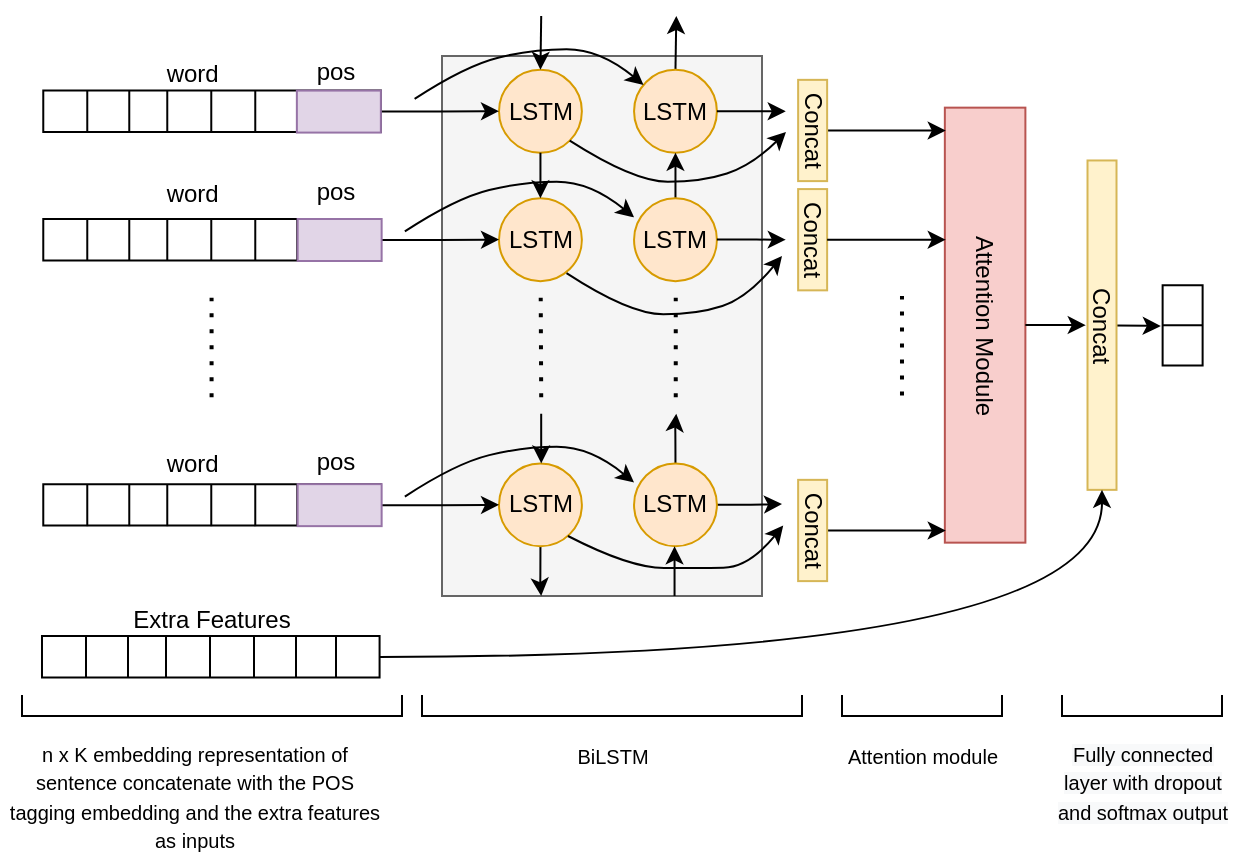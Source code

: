 <mxfile version="14.8.1"><diagram id="57csBrpQrl-eefvWlb6I" name="Page-1"><mxGraphModel dx="1188" dy="622" grid="1" gridSize="10" guides="1" tooltips="1" connect="1" arrows="1" fold="1" page="1" pageScale="1" pageWidth="827" pageHeight="1169" math="0" shadow="0"><root><mxCell id="0"/><mxCell id="1" parent="0"/><mxCell id="yoRCxUiOkCIyMOX8lXPx-239" value="" style="rounded=0;whiteSpace=wrap;html=1;fillColor=#f5f5f5;strokeColor=#666666;fontColor=#333333;" vertex="1" parent="1"><mxGeometry x="280" y="60" width="160" height="270" as="geometry"/></mxCell><mxCell id="yoRCxUiOkCIyMOX8lXPx-240" value="LSTM" style="ellipse;whiteSpace=wrap;html=1;aspect=fixed;fillColor=#ffe6cc;strokeColor=#d79b00;" vertex="1" parent="1"><mxGeometry x="308.505" y="66.929" width="41.429" height="41.429" as="geometry"/></mxCell><mxCell id="yoRCxUiOkCIyMOX8lXPx-241" value="word&amp;nbsp;" style="text;html=1;strokeColor=none;fillColor=none;align=center;verticalAlign=middle;whiteSpace=wrap;rounded=0;" vertex="1" parent="1"><mxGeometry x="121.88" y="60.72" width="70" height="16.57" as="geometry"/></mxCell><mxCell id="yoRCxUiOkCIyMOX8lXPx-242" value="" style="shape=table;startSize=0;container=1;collapsible=0;childLayout=tableLayout;" vertex="1" parent="1"><mxGeometry x="80.637" y="77.286" width="168.791" height="20.714" as="geometry"/></mxCell><mxCell id="yoRCxUiOkCIyMOX8lXPx-243" value="" style="shape=partialRectangle;collapsible=0;dropTarget=0;pointerEvents=0;fillColor=none;top=0;left=0;bottom=0;right=0;points=[[0,0.5],[1,0.5]];portConstraint=eastwest;" vertex="1" parent="yoRCxUiOkCIyMOX8lXPx-242"><mxGeometry width="168.791" height="21" as="geometry"/></mxCell><mxCell id="yoRCxUiOkCIyMOX8lXPx-244" value="" style="shape=partialRectangle;html=1;whiteSpace=wrap;connectable=0;overflow=hidden;fillColor=none;top=0;left=0;bottom=0;right=0;" vertex="1" parent="yoRCxUiOkCIyMOX8lXPx-243"><mxGeometry width="22" height="21" as="geometry"/></mxCell><mxCell id="yoRCxUiOkCIyMOX8lXPx-245" value="" style="shape=partialRectangle;html=1;whiteSpace=wrap;connectable=0;overflow=hidden;fillColor=none;top=0;left=0;bottom=0;right=0;" vertex="1" parent="yoRCxUiOkCIyMOX8lXPx-243"><mxGeometry x="22" width="21" height="21" as="geometry"/></mxCell><mxCell id="yoRCxUiOkCIyMOX8lXPx-246" value="" style="shape=partialRectangle;html=1;whiteSpace=wrap;connectable=0;overflow=hidden;fillColor=none;top=0;left=0;bottom=0;right=0;" vertex="1" parent="yoRCxUiOkCIyMOX8lXPx-243"><mxGeometry x="43" width="19" height="21" as="geometry"/></mxCell><mxCell id="yoRCxUiOkCIyMOX8lXPx-247" value="" style="shape=partialRectangle;html=1;whiteSpace=wrap;connectable=0;overflow=hidden;fillColor=none;top=0;left=0;bottom=0;right=0;" vertex="1" parent="yoRCxUiOkCIyMOX8lXPx-243"><mxGeometry x="62" width="22" height="21" as="geometry"/></mxCell><mxCell id="yoRCxUiOkCIyMOX8lXPx-248" value="" style="shape=partialRectangle;html=1;whiteSpace=wrap;connectable=0;overflow=hidden;fillColor=none;top=0;left=0;bottom=0;right=0;" vertex="1" parent="yoRCxUiOkCIyMOX8lXPx-243"><mxGeometry x="84" width="22" height="21" as="geometry"/></mxCell><mxCell id="yoRCxUiOkCIyMOX8lXPx-249" value="" style="shape=partialRectangle;html=1;whiteSpace=wrap;connectable=0;overflow=hidden;fillColor=none;top=0;left=0;bottom=0;right=0;" vertex="1" parent="yoRCxUiOkCIyMOX8lXPx-243"><mxGeometry x="106" width="21" height="21" as="geometry"/></mxCell><mxCell id="yoRCxUiOkCIyMOX8lXPx-250" value="" style="shape=partialRectangle;html=1;whiteSpace=wrap;connectable=0;overflow=hidden;fillColor=#e1d5e7;top=0;left=0;bottom=0;right=0;strokeWidth=4;perimeterSpacing=1;" vertex="1" parent="yoRCxUiOkCIyMOX8lXPx-243"><mxGeometry x="127" width="20" height="21" as="geometry"/></mxCell><mxCell id="yoRCxUiOkCIyMOX8lXPx-251" value="" style="shape=partialRectangle;html=1;whiteSpace=wrap;connectable=0;overflow=hidden;fillColor=#e1d5e7;top=0;left=0;bottom=0;right=0;strokeWidth=4;perimeterSpacing=1;" vertex="1" parent="yoRCxUiOkCIyMOX8lXPx-243"><mxGeometry x="147" width="22" height="21" as="geometry"/></mxCell><mxCell id="yoRCxUiOkCIyMOX8lXPx-252" style="edgeStyle=orthogonalEdgeStyle;rounded=0;orthogonalLoop=1;jettySize=auto;html=1;exitX=1;exitY=0.5;exitDx=0;exitDy=0;" edge="1" parent="1" source="yoRCxUiOkCIyMOX8lXPx-243" target="yoRCxUiOkCIyMOX8lXPx-240"><mxGeometry relative="1" as="geometry"/></mxCell><mxCell id="yoRCxUiOkCIyMOX8lXPx-253" value="LSTM" style="ellipse;whiteSpace=wrap;html=1;aspect=fixed;fillColor=#ffe6cc;strokeColor=#d79b00;" vertex="1" parent="1"><mxGeometry x="308.505" y="131.143" width="41.429" height="41.429" as="geometry"/></mxCell><mxCell id="yoRCxUiOkCIyMOX8lXPx-254" style="edgeStyle=orthogonalEdgeStyle;rounded=0;orthogonalLoop=1;jettySize=auto;html=1;exitX=0.5;exitY=1;exitDx=0;exitDy=0;entryX=0.5;entryY=0;entryDx=0;entryDy=0;" edge="1" parent="1" source="yoRCxUiOkCIyMOX8lXPx-240" target="yoRCxUiOkCIyMOX8lXPx-253"><mxGeometry relative="1" as="geometry"/></mxCell><mxCell id="yoRCxUiOkCIyMOX8lXPx-255" value="" style="shape=table;startSize=0;container=1;collapsible=0;childLayout=tableLayout;" vertex="1" parent="1"><mxGeometry x="80.637" y="141.5" width="168.791" height="20.714" as="geometry"/></mxCell><mxCell id="yoRCxUiOkCIyMOX8lXPx-256" value="" style="shape=partialRectangle;collapsible=0;dropTarget=0;pointerEvents=0;fillColor=none;top=0;left=0;bottom=0;right=0;points=[[0,0.5],[1,0.5]];portConstraint=eastwest;" vertex="1" parent="yoRCxUiOkCIyMOX8lXPx-255"><mxGeometry width="168.791" height="21" as="geometry"/></mxCell><mxCell id="yoRCxUiOkCIyMOX8lXPx-257" value="" style="shape=partialRectangle;html=1;whiteSpace=wrap;connectable=0;overflow=hidden;fillColor=none;top=0;left=0;bottom=0;right=0;" vertex="1" parent="yoRCxUiOkCIyMOX8lXPx-256"><mxGeometry width="22" height="21" as="geometry"/></mxCell><mxCell id="yoRCxUiOkCIyMOX8lXPx-258" value="" style="shape=partialRectangle;html=1;whiteSpace=wrap;connectable=0;overflow=hidden;fillColor=none;top=0;left=0;bottom=0;right=0;" vertex="1" parent="yoRCxUiOkCIyMOX8lXPx-256"><mxGeometry x="22" width="21" height="21" as="geometry"/></mxCell><mxCell id="yoRCxUiOkCIyMOX8lXPx-259" value="" style="shape=partialRectangle;html=1;whiteSpace=wrap;connectable=0;overflow=hidden;fillColor=none;top=0;left=0;bottom=0;right=0;" vertex="1" parent="yoRCxUiOkCIyMOX8lXPx-256"><mxGeometry x="43" width="19" height="21" as="geometry"/></mxCell><mxCell id="yoRCxUiOkCIyMOX8lXPx-260" value="" style="shape=partialRectangle;html=1;whiteSpace=wrap;connectable=0;overflow=hidden;fillColor=none;top=0;left=0;bottom=0;right=0;" vertex="1" parent="yoRCxUiOkCIyMOX8lXPx-256"><mxGeometry x="62" width="22" height="21" as="geometry"/></mxCell><mxCell id="yoRCxUiOkCIyMOX8lXPx-261" value="" style="shape=partialRectangle;html=1;whiteSpace=wrap;connectable=0;overflow=hidden;fillColor=none;top=0;left=0;bottom=0;right=0;" vertex="1" parent="yoRCxUiOkCIyMOX8lXPx-256"><mxGeometry x="84" width="22" height="21" as="geometry"/></mxCell><mxCell id="yoRCxUiOkCIyMOX8lXPx-262" value="" style="shape=partialRectangle;html=1;whiteSpace=wrap;connectable=0;overflow=hidden;fillColor=none;top=0;left=0;bottom=0;right=0;" vertex="1" parent="yoRCxUiOkCIyMOX8lXPx-256"><mxGeometry x="106" width="21" height="21" as="geometry"/></mxCell><mxCell id="yoRCxUiOkCIyMOX8lXPx-263" value="" style="shape=partialRectangle;html=1;whiteSpace=wrap;connectable=0;overflow=hidden;fillColor=#e1d5e7;top=0;left=0;bottom=0;right=0;strokeWidth=4;perimeterSpacing=1;" vertex="1" parent="yoRCxUiOkCIyMOX8lXPx-256"><mxGeometry x="127" width="20" height="21" as="geometry"/></mxCell><mxCell id="yoRCxUiOkCIyMOX8lXPx-264" value="" style="shape=partialRectangle;html=1;whiteSpace=wrap;connectable=0;overflow=hidden;fillColor=#e1d5e7;top=0;left=0;bottom=0;right=0;strokeWidth=4;perimeterSpacing=1;" vertex="1" parent="yoRCxUiOkCIyMOX8lXPx-256"><mxGeometry x="147" width="22" height="21" as="geometry"/></mxCell><mxCell id="yoRCxUiOkCIyMOX8lXPx-265" style="edgeStyle=orthogonalEdgeStyle;rounded=0;orthogonalLoop=1;jettySize=auto;html=1;exitX=1;exitY=0.5;exitDx=0;exitDy=0;" edge="1" parent="1" source="yoRCxUiOkCIyMOX8lXPx-256" target="yoRCxUiOkCIyMOX8lXPx-253"><mxGeometry relative="1" as="geometry"/></mxCell><mxCell id="yoRCxUiOkCIyMOX8lXPx-266" style="edgeStyle=orthogonalEdgeStyle;curved=1;orthogonalLoop=1;jettySize=auto;html=1;exitX=0.5;exitY=0;exitDx=0;exitDy=0;" edge="1" parent="1" source="yoRCxUiOkCIyMOX8lXPx-267"><mxGeometry relative="1" as="geometry"><mxPoint x="397.15" y="40" as="targetPoint"/></mxGeometry></mxCell><mxCell id="yoRCxUiOkCIyMOX8lXPx-267" value="LSTM" style="ellipse;whiteSpace=wrap;html=1;aspect=fixed;fillColor=#ffe6cc;strokeColor=#d79b00;" vertex="1" parent="1"><mxGeometry x="376.022" y="66.929" width="41.429" height="41.429" as="geometry"/></mxCell><mxCell id="yoRCxUiOkCIyMOX8lXPx-268" style="edgeStyle=orthogonalEdgeStyle;curved=1;orthogonalLoop=1;jettySize=auto;html=1;exitX=0.5;exitY=0;exitDx=0;exitDy=0;entryX=0.5;entryY=1;entryDx=0;entryDy=0;" edge="1" parent="1" source="yoRCxUiOkCIyMOX8lXPx-269" target="yoRCxUiOkCIyMOX8lXPx-267"><mxGeometry relative="1" as="geometry"/></mxCell><mxCell id="yoRCxUiOkCIyMOX8lXPx-269" value="LSTM" style="ellipse;whiteSpace=wrap;html=1;aspect=fixed;fillColor=#ffe6cc;strokeColor=#d79b00;" vertex="1" parent="1"><mxGeometry x="376.022" y="131.143" width="41.429" height="41.429" as="geometry"/></mxCell><mxCell id="yoRCxUiOkCIyMOX8lXPx-270" value="" style="endArrow=classic;html=1;curved=1;" edge="1" parent="1" target="yoRCxUiOkCIyMOX8lXPx-267"><mxGeometry width="50" height="50" relative="1" as="geometry"><mxPoint x="266.308" y="81.429" as="sourcePoint"/><mxPoint x="270.066" as="targetPoint"/><Array as="points"><mxPoint x="291.626" y="64.857"/><mxPoint x="325.385" y="56.571"/><mxPoint x="359.143" y="56.571"/></Array></mxGeometry></mxCell><mxCell id="yoRCxUiOkCIyMOX8lXPx-271" value="" style="endArrow=classic;html=1;exitX=1;exitY=1;exitDx=0;exitDy=0;curved=1;" edge="1" parent="1" source="yoRCxUiOkCIyMOX8lXPx-240"><mxGeometry width="50" height="50" relative="1" as="geometry"><mxPoint x="464.176" y="132.571" as="sourcePoint"/><mxPoint x="451.978" y="98" as="targetPoint"/><Array as="points"><mxPoint x="376.022" y="122.857"/><mxPoint x="409.78" y="122.857"/><mxPoint x="435.099" y="114.571"/></Array></mxGeometry></mxCell><mxCell id="yoRCxUiOkCIyMOX8lXPx-272" value="" style="endArrow=classic;html=1;entryX=0.5;entryY=0;entryDx=0;entryDy=0;" edge="1" parent="1" target="yoRCxUiOkCIyMOX8lXPx-240"><mxGeometry width="50" height="50" relative="1" as="geometry"><mxPoint x="329.604" y="40" as="sourcePoint"/><mxPoint x="506.374" y="91.143" as="targetPoint"/></mxGeometry></mxCell><mxCell id="yoRCxUiOkCIyMOX8lXPx-273" value="" style="endArrow=none;dashed=1;html=1;dashPattern=1 3;strokeWidth=2;" edge="1" parent="1"><mxGeometry width="50" height="50" relative="1" as="geometry"><mxPoint x="164.788" y="230.571" as="sourcePoint"/><mxPoint x="164.788" y="180.857" as="targetPoint"/></mxGeometry></mxCell><mxCell id="yoRCxUiOkCIyMOX8lXPx-274" value="" style="endArrow=none;dashed=1;html=1;dashPattern=1 3;strokeWidth=2;" edge="1" parent="1"><mxGeometry width="50" height="50" relative="1" as="geometry"><mxPoint x="329.604" y="230.571" as="sourcePoint"/><mxPoint x="329.36" y="180.857" as="targetPoint"/></mxGeometry></mxCell><mxCell id="yoRCxUiOkCIyMOX8lXPx-275" value="" style="endArrow=none;dashed=1;html=1;dashPattern=1 3;strokeWidth=2;" edge="1" parent="1"><mxGeometry width="50" height="50" relative="1" as="geometry"><mxPoint x="396.876" y="230.571" as="sourcePoint"/><mxPoint x="396.876" y="180.857" as="targetPoint"/></mxGeometry></mxCell><mxCell id="yoRCxUiOkCIyMOX8lXPx-276" value="" style="endArrow=classic;html=1;exitX=1;exitY=1;exitDx=0;exitDy=0;curved=1;" edge="1" parent="1"><mxGeometry width="50" height="50" relative="1" as="geometry"><mxPoint x="342.262" y="168.576" as="sourcePoint"/><mxPoint x="450" y="160" as="targetPoint"/><Array as="points"><mxPoint x="373.76" y="189.143"/><mxPoint x="407.518" y="189.143"/><mxPoint x="432.837" y="180.857"/></Array></mxGeometry></mxCell><mxCell id="yoRCxUiOkCIyMOX8lXPx-277" value="" style="endArrow=classic;html=1;curved=1;" edge="1" parent="1"><mxGeometry width="50" height="50" relative="1" as="geometry"><mxPoint x="261.421" y="147.714" as="sourcePoint"/><mxPoint x="376.026" y="140.668" as="targetPoint"/><Array as="points"><mxPoint x="286.74" y="131.143"/><mxPoint x="320.498" y="122.857"/><mxPoint x="354.256" y="122.857"/></Array></mxGeometry></mxCell><mxCell id="yoRCxUiOkCIyMOX8lXPx-278" style="edgeStyle=orthogonalEdgeStyle;curved=1;orthogonalLoop=1;jettySize=auto;html=1;" edge="1" parent="1" source="yoRCxUiOkCIyMOX8lXPx-279"><mxGeometry relative="1" as="geometry"><mxPoint x="329.604" y="330.0" as="targetPoint"/></mxGeometry></mxCell><mxCell id="yoRCxUiOkCIyMOX8lXPx-279" value="LSTM" style="ellipse;whiteSpace=wrap;html=1;aspect=fixed;fillColor=#ffe6cc;strokeColor=#d79b00;" vertex="1" parent="1"><mxGeometry x="308.505" y="263.714" width="41.429" height="41.429" as="geometry"/></mxCell><mxCell id="yoRCxUiOkCIyMOX8lXPx-280" value="" style="shape=table;startSize=0;container=1;collapsible=0;childLayout=tableLayout;" vertex="1" parent="1"><mxGeometry x="80.637" y="274.071" width="168.791" height="20.714" as="geometry"/></mxCell><mxCell id="yoRCxUiOkCIyMOX8lXPx-281" value="" style="shape=partialRectangle;collapsible=0;dropTarget=0;pointerEvents=0;fillColor=none;top=0;left=0;bottom=0;right=0;points=[[0,0.5],[1,0.5]];portConstraint=eastwest;" vertex="1" parent="yoRCxUiOkCIyMOX8lXPx-280"><mxGeometry width="168.791" height="21" as="geometry"/></mxCell><mxCell id="yoRCxUiOkCIyMOX8lXPx-282" value="" style="shape=partialRectangle;html=1;whiteSpace=wrap;connectable=0;overflow=hidden;fillColor=none;top=0;left=0;bottom=0;right=0;" vertex="1" parent="yoRCxUiOkCIyMOX8lXPx-281"><mxGeometry width="22" height="21" as="geometry"/></mxCell><mxCell id="yoRCxUiOkCIyMOX8lXPx-283" value="" style="shape=partialRectangle;html=1;whiteSpace=wrap;connectable=0;overflow=hidden;fillColor=none;top=0;left=0;bottom=0;right=0;" vertex="1" parent="yoRCxUiOkCIyMOX8lXPx-281"><mxGeometry x="22" width="21" height="21" as="geometry"/></mxCell><mxCell id="yoRCxUiOkCIyMOX8lXPx-284" value="" style="shape=partialRectangle;html=1;whiteSpace=wrap;connectable=0;overflow=hidden;fillColor=none;top=0;left=0;bottom=0;right=0;" vertex="1" parent="yoRCxUiOkCIyMOX8lXPx-281"><mxGeometry x="43" width="19" height="21" as="geometry"/></mxCell><mxCell id="yoRCxUiOkCIyMOX8lXPx-285" value="" style="shape=partialRectangle;html=1;whiteSpace=wrap;connectable=0;overflow=hidden;fillColor=none;top=0;left=0;bottom=0;right=0;" vertex="1" parent="yoRCxUiOkCIyMOX8lXPx-281"><mxGeometry x="62" width="22" height="21" as="geometry"/></mxCell><mxCell id="yoRCxUiOkCIyMOX8lXPx-286" value="" style="shape=partialRectangle;html=1;whiteSpace=wrap;connectable=0;overflow=hidden;fillColor=none;top=0;left=0;bottom=0;right=0;" vertex="1" parent="yoRCxUiOkCIyMOX8lXPx-281"><mxGeometry x="84" width="22" height="21" as="geometry"/></mxCell><mxCell id="yoRCxUiOkCIyMOX8lXPx-287" value="" style="shape=partialRectangle;html=1;whiteSpace=wrap;connectable=0;overflow=hidden;fillColor=none;top=0;left=0;bottom=0;right=0;" vertex="1" parent="yoRCxUiOkCIyMOX8lXPx-281"><mxGeometry x="106" width="21" height="21" as="geometry"/></mxCell><mxCell id="yoRCxUiOkCIyMOX8lXPx-288" value="" style="shape=partialRectangle;html=1;whiteSpace=wrap;connectable=0;overflow=hidden;fillColor=#e1d5e7;top=0;left=0;bottom=0;right=0;strokeWidth=4;perimeterSpacing=1;" vertex="1" parent="yoRCxUiOkCIyMOX8lXPx-281"><mxGeometry x="127" width="20" height="21" as="geometry"/></mxCell><mxCell id="yoRCxUiOkCIyMOX8lXPx-289" value="" style="shape=partialRectangle;html=1;whiteSpace=wrap;connectable=0;overflow=hidden;fillColor=#e1d5e7;top=0;left=0;bottom=0;right=0;strokeWidth=4;perimeterSpacing=1;" vertex="1" parent="yoRCxUiOkCIyMOX8lXPx-281"><mxGeometry x="147" width="22" height="21" as="geometry"/></mxCell><mxCell id="yoRCxUiOkCIyMOX8lXPx-290" style="edgeStyle=orthogonalEdgeStyle;rounded=0;orthogonalLoop=1;jettySize=auto;html=1;exitX=1;exitY=0.5;exitDx=0;exitDy=0;" edge="1" parent="1" source="yoRCxUiOkCIyMOX8lXPx-281" target="yoRCxUiOkCIyMOX8lXPx-279"><mxGeometry relative="1" as="geometry"/></mxCell><mxCell id="yoRCxUiOkCIyMOX8lXPx-291" style="edgeStyle=orthogonalEdgeStyle;curved=1;orthogonalLoop=1;jettySize=auto;html=1;" edge="1" parent="1" source="yoRCxUiOkCIyMOX8lXPx-293"><mxGeometry relative="1" as="geometry"><mxPoint x="450" y="284.0" as="targetPoint"/></mxGeometry></mxCell><mxCell id="yoRCxUiOkCIyMOX8lXPx-292" style="edgeStyle=orthogonalEdgeStyle;curved=1;orthogonalLoop=1;jettySize=auto;html=1;" edge="1" parent="1" source="yoRCxUiOkCIyMOX8lXPx-293"><mxGeometry relative="1" as="geometry"><mxPoint x="397.121" y="238.857" as="targetPoint"/></mxGeometry></mxCell><mxCell id="yoRCxUiOkCIyMOX8lXPx-293" value="LSTM" style="ellipse;whiteSpace=wrap;html=1;aspect=fixed;fillColor=#ffe6cc;strokeColor=#d79b00;" vertex="1" parent="1"><mxGeometry x="376.022" y="263.714" width="41.429" height="41.429" as="geometry"/></mxCell><mxCell id="yoRCxUiOkCIyMOX8lXPx-294" value="" style="endArrow=classic;html=1;curved=1;" edge="1" parent="1"><mxGeometry width="50" height="50" relative="1" as="geometry"><mxPoint x="261.421" y="280.286" as="sourcePoint"/><mxPoint x="376.026" y="273.239" as="targetPoint"/><Array as="points"><mxPoint x="286.74" y="263.714"/><mxPoint x="320.498" y="255.429"/><mxPoint x="354.256" y="255.429"/></Array></mxGeometry></mxCell><mxCell id="yoRCxUiOkCIyMOX8lXPx-295" value="" style="endArrow=classic;html=1;" edge="1" parent="1"><mxGeometry width="50" height="50" relative="1" as="geometry"><mxPoint x="396.277" y="330.0" as="sourcePoint"/><mxPoint x="396.277" y="305.143" as="targetPoint"/></mxGeometry></mxCell><mxCell id="yoRCxUiOkCIyMOX8lXPx-296" style="edgeStyle=orthogonalEdgeStyle;rounded=0;orthogonalLoop=1;jettySize=auto;html=1;entryX=0.5;entryY=0;entryDx=0;entryDy=0;" edge="1" parent="1"><mxGeometry relative="1" as="geometry"><mxPoint x="329.604" y="238.857" as="sourcePoint"/><mxPoint x="329.537" y="263.714" as="targetPoint"/><Array as="points"><mxPoint x="329.621" y="263.714"/><mxPoint x="329.621" y="263.714"/></Array></mxGeometry></mxCell><mxCell id="yoRCxUiOkCIyMOX8lXPx-297" value="Concat" style="rounded=0;whiteSpace=wrap;html=1;rotation=90;verticalAlign=middle;fillColor=#fff2cc;strokeColor=#d6b656;" vertex="1" parent="1"><mxGeometry x="440" y="144.61" width="50.63" height="14.5" as="geometry"/></mxCell><mxCell id="yoRCxUiOkCIyMOX8lXPx-298" value="" style="endArrow=classic;html=1;exitX=0.832;exitY=0.876;exitDx=0;exitDy=0;curved=1;exitPerimeter=0;" edge="1" parent="1" source="yoRCxUiOkCIyMOX8lXPx-279"><mxGeometry width="50" height="50" relative="1" as="geometry"><mxPoint x="312.872" y="263.366" as="sourcePoint"/><mxPoint x="450.61" y="294.79" as="targetPoint"/><Array as="points"><mxPoint x="374" y="316"/><mxPoint x="408" y="316"/><mxPoint x="433.447" y="315.647"/></Array></mxGeometry></mxCell><mxCell id="yoRCxUiOkCIyMOX8lXPx-299" value="" style="endArrow=none;dashed=1;html=1;dashPattern=1 3;strokeWidth=2;" edge="1" parent="1"><mxGeometry width="50" height="50" relative="1" as="geometry"><mxPoint x="509.996" y="229.711" as="sourcePoint"/><mxPoint x="509.996" y="179.997" as="targetPoint"/></mxGeometry></mxCell><mxCell id="yoRCxUiOkCIyMOX8lXPx-300" style="edgeStyle=none;curved=1;orthogonalLoop=1;jettySize=auto;html=1;entryX=-0.046;entryY=0.018;entryDx=0;entryDy=0;entryPerimeter=0;" edge="1" parent="1" source="yoRCxUiOkCIyMOX8lXPx-301" target="yoRCxUiOkCIyMOX8lXPx-324"><mxGeometry relative="1" as="geometry"/></mxCell><mxCell id="yoRCxUiOkCIyMOX8lXPx-301" value="Concat" style="rounded=0;whiteSpace=wrap;html=1;rotation=90;verticalAlign=middle;fillColor=#fff2cc;strokeColor=#d6b656;" vertex="1" parent="1"><mxGeometry x="527.66" y="187.33" width="164.69" height="14.5" as="geometry"/></mxCell><mxCell id="yoRCxUiOkCIyMOX8lXPx-302" value="" style="shape=table;startSize=0;container=1;collapsible=0;childLayout=tableLayout;" vertex="1" parent="1"><mxGeometry x="79.997" y="350.001" width="168.791" height="20.714" as="geometry"/></mxCell><mxCell id="yoRCxUiOkCIyMOX8lXPx-303" value="" style="shape=partialRectangle;collapsible=0;dropTarget=0;pointerEvents=0;fillColor=none;top=0;left=0;bottom=0;right=0;points=[[0,0.5],[1,0.5]];portConstraint=eastwest;" vertex="1" parent="yoRCxUiOkCIyMOX8lXPx-302"><mxGeometry width="168.791" height="21" as="geometry"/></mxCell><mxCell id="yoRCxUiOkCIyMOX8lXPx-304" value="" style="shape=partialRectangle;html=1;whiteSpace=wrap;connectable=0;overflow=hidden;fillColor=none;top=0;left=0;bottom=0;right=0;" vertex="1" parent="yoRCxUiOkCIyMOX8lXPx-303"><mxGeometry width="22" height="21" as="geometry"/></mxCell><mxCell id="yoRCxUiOkCIyMOX8lXPx-305" value="" style="shape=partialRectangle;html=1;whiteSpace=wrap;connectable=0;overflow=hidden;fillColor=none;top=0;left=0;bottom=0;right=0;" vertex="1" parent="yoRCxUiOkCIyMOX8lXPx-303"><mxGeometry x="22" width="21" height="21" as="geometry"/></mxCell><mxCell id="yoRCxUiOkCIyMOX8lXPx-306" value="" style="shape=partialRectangle;html=1;whiteSpace=wrap;connectable=0;overflow=hidden;fillColor=none;top=0;left=0;bottom=0;right=0;" vertex="1" parent="yoRCxUiOkCIyMOX8lXPx-303"><mxGeometry x="43" width="19" height="21" as="geometry"/></mxCell><mxCell id="yoRCxUiOkCIyMOX8lXPx-307" value="" style="shape=partialRectangle;html=1;whiteSpace=wrap;connectable=0;overflow=hidden;fillColor=none;top=0;left=0;bottom=0;right=0;" vertex="1" parent="yoRCxUiOkCIyMOX8lXPx-303"><mxGeometry x="62" width="22" height="21" as="geometry"/></mxCell><mxCell id="yoRCxUiOkCIyMOX8lXPx-308" value="" style="shape=partialRectangle;html=1;whiteSpace=wrap;connectable=0;overflow=hidden;fillColor=none;top=0;left=0;bottom=0;right=0;" vertex="1" parent="yoRCxUiOkCIyMOX8lXPx-303"><mxGeometry x="84" width="22" height="21" as="geometry"/></mxCell><mxCell id="yoRCxUiOkCIyMOX8lXPx-309" value="" style="shape=partialRectangle;html=1;whiteSpace=wrap;connectable=0;overflow=hidden;fillColor=none;top=0;left=0;bottom=0;right=0;" vertex="1" parent="yoRCxUiOkCIyMOX8lXPx-303"><mxGeometry x="106" width="21" height="21" as="geometry"/></mxCell><mxCell id="yoRCxUiOkCIyMOX8lXPx-310" value="" style="shape=partialRectangle;html=1;whiteSpace=wrap;connectable=0;overflow=hidden;top=0;left=0;bottom=0;right=0;strokeColor=#9673a6;fillColor=none;" vertex="1" parent="yoRCxUiOkCIyMOX8lXPx-303"><mxGeometry x="127" width="20" height="21" as="geometry"/></mxCell><mxCell id="yoRCxUiOkCIyMOX8lXPx-311" value="" style="shape=partialRectangle;html=1;whiteSpace=wrap;connectable=0;overflow=hidden;top=0;left=0;bottom=0;right=0;strokeColor=#9673a6;fillColor=none;" vertex="1" parent="yoRCxUiOkCIyMOX8lXPx-303"><mxGeometry x="147" width="22" height="21" as="geometry"/></mxCell><mxCell id="yoRCxUiOkCIyMOX8lXPx-312" value="Extra Features&lt;br&gt;" style="text;html=1;strokeColor=none;fillColor=none;align=center;verticalAlign=middle;whiteSpace=wrap;rounded=0;" vertex="1" parent="1"><mxGeometry x="115.03" y="333.43" width="100" height="16.57" as="geometry"/></mxCell><mxCell id="yoRCxUiOkCIyMOX8lXPx-313" value="" style="shape=partialRectangle;whiteSpace=wrap;html=1;bottom=1;right=1;left=1;top=0;fillColor=none;routingCenterX=-0.5;strokeWidth=1;verticalAlign=bottom;" vertex="1" parent="1"><mxGeometry x="70" y="380" width="190" height="10" as="geometry"/></mxCell><mxCell id="yoRCxUiOkCIyMOX8lXPx-314" value="" style="shape=partialRectangle;whiteSpace=wrap;html=1;bottom=1;right=1;left=1;top=0;fillColor=none;routingCenterX=-0.5;strokeWidth=1;verticalAlign=bottom;" vertex="1" parent="1"><mxGeometry x="270" y="380" width="190" height="10" as="geometry"/></mxCell><mxCell id="yoRCxUiOkCIyMOX8lXPx-315" value="&lt;font size=&quot;1&quot;&gt;BiLSTM&lt;br&gt;&lt;/font&gt;" style="text;html=1;strokeColor=none;fillColor=none;align=center;verticalAlign=middle;whiteSpace=wrap;rounded=0;" vertex="1" parent="1"><mxGeometry x="267.5" y="400" width="195" height="20" as="geometry"/></mxCell><mxCell id="yoRCxUiOkCIyMOX8lXPx-316" value="&lt;font size=&quot;1&quot;&gt;Attention module&lt;br&gt;&lt;/font&gt;" style="text;html=1;strokeColor=none;fillColor=none;align=center;verticalAlign=middle;whiteSpace=wrap;rounded=0;" vertex="1" parent="1"><mxGeometry x="422.5" y="400" width="195" height="20" as="geometry"/></mxCell><mxCell id="yoRCxUiOkCIyMOX8lXPx-317" value="" style="shape=partialRectangle;whiteSpace=wrap;html=1;bottom=1;right=1;left=1;top=0;fillColor=none;routingCenterX=-0.5;strokeWidth=1;verticalAlign=bottom;" vertex="1" parent="1"><mxGeometry x="480" y="380" width="80" height="10" as="geometry"/></mxCell><mxCell id="yoRCxUiOkCIyMOX8lXPx-318" value="&lt;span style=&quot;color: rgb(0 , 0 , 0) ; font-family: &amp;#34;helvetica&amp;#34; ; font-size: 10px ; font-style: normal ; font-weight: normal ; letter-spacing: normal ; text-indent: 0px ; text-transform: none ; word-spacing: 0px ; background-color: rgb(248 , 249 , 250) ; text-decoration: none ; display: inline ; float: none&quot;&gt;Fully connected layer with dropout and softmax output&lt;/span&gt;" style="text;whiteSpace=wrap;html=1;align=center;" vertex="1" parent="1"><mxGeometry x="583.75" y="395" width="92.5" height="30" as="geometry"/></mxCell><mxCell id="yoRCxUiOkCIyMOX8lXPx-319" value="" style="shape=partialRectangle;whiteSpace=wrap;html=1;bottom=1;right=1;left=1;top=0;fillColor=none;routingCenterX=-0.5;strokeWidth=1;verticalAlign=bottom;" vertex="1" parent="1"><mxGeometry x="590" y="380" width="80" height="10" as="geometry"/></mxCell><mxCell id="yoRCxUiOkCIyMOX8lXPx-320" style="edgeStyle=orthogonalEdgeStyle;curved=1;orthogonalLoop=1;jettySize=auto;html=1;exitX=1;exitY=0.5;exitDx=0;exitDy=0;entryX=1;entryY=0.5;entryDx=0;entryDy=0;" edge="1" parent="1" source="yoRCxUiOkCIyMOX8lXPx-303" target="yoRCxUiOkCIyMOX8lXPx-301"><mxGeometry relative="1" as="geometry"/></mxCell><mxCell id="yoRCxUiOkCIyMOX8lXPx-321" value="" style="shape=table;startSize=0;container=1;collapsible=0;childLayout=tableLayout;" vertex="1" parent="1"><mxGeometry x="640.31" y="174.67" width="20" height="40.04" as="geometry"/></mxCell><mxCell id="yoRCxUiOkCIyMOX8lXPx-322" value="" style="shape=partialRectangle;collapsible=0;dropTarget=0;pointerEvents=0;fillColor=none;top=0;left=0;bottom=0;right=0;points=[[0,0.5],[1,0.5]];portConstraint=eastwest;" vertex="1" parent="yoRCxUiOkCIyMOX8lXPx-321"><mxGeometry width="20" height="20" as="geometry"/></mxCell><mxCell id="yoRCxUiOkCIyMOX8lXPx-323" value="" style="shape=partialRectangle;html=1;whiteSpace=wrap;connectable=0;overflow=hidden;fillColor=none;top=0;left=0;bottom=0;right=0;" vertex="1" parent="yoRCxUiOkCIyMOX8lXPx-322"><mxGeometry width="20" height="20" as="geometry"/></mxCell><mxCell id="yoRCxUiOkCIyMOX8lXPx-324" value="" style="shape=partialRectangle;collapsible=0;dropTarget=0;pointerEvents=0;fillColor=none;top=0;left=0;bottom=0;right=0;points=[[0,0.5],[1,0.5]];portConstraint=eastwest;" vertex="1" parent="yoRCxUiOkCIyMOX8lXPx-321"><mxGeometry y="20" width="20" height="20" as="geometry"/></mxCell><mxCell id="yoRCxUiOkCIyMOX8lXPx-325" value="" style="shape=partialRectangle;html=1;whiteSpace=wrap;connectable=0;overflow=hidden;fillColor=none;top=0;left=0;bottom=0;right=0;" vertex="1" parent="yoRCxUiOkCIyMOX8lXPx-324"><mxGeometry width="20" height="20" as="geometry"/></mxCell><mxCell id="yoRCxUiOkCIyMOX8lXPx-326" value="word&amp;nbsp;" style="text;html=1;strokeColor=none;fillColor=none;align=center;verticalAlign=middle;whiteSpace=wrap;rounded=0;" vertex="1" parent="1"><mxGeometry x="121.88" y="255.27" width="70" height="16.57" as="geometry"/></mxCell><mxCell id="yoRCxUiOkCIyMOX8lXPx-327" value="pos&amp;nbsp;" style="text;html=1;strokeColor=none;fillColor=none;align=right;verticalAlign=middle;whiteSpace=wrap;rounded=0;" vertex="1" parent="1"><mxGeometry x="211.88" y="254.55" width="30" height="16.57" as="geometry"/></mxCell><mxCell id="yoRCxUiOkCIyMOX8lXPx-328" value="Attention Module" style="rounded=0;whiteSpace=wrap;html=1;strokeColor=#b85450;strokeWidth=1;align=center;rotation=90;fillColor=#f8cecc;verticalAlign=middle;" vertex="1" parent="1"><mxGeometry x="442.81" y="174.44" width="217.5" height="40.27" as="geometry"/></mxCell><mxCell id="yoRCxUiOkCIyMOX8lXPx-329" value="" style="rounded=0;whiteSpace=wrap;html=1;strokeColor=#9673a6;strokeWidth=1;align=center;verticalAlign=middle;fillColor=#e1d5e7;" vertex="1" parent="1"><mxGeometry x="207.82" y="274.07" width="42" height="21" as="geometry"/></mxCell><mxCell id="yoRCxUiOkCIyMOX8lXPx-330" value="" style="rounded=0;whiteSpace=wrap;html=1;strokeColor=#9673a6;strokeWidth=1;align=center;verticalAlign=middle;fillColor=#e1d5e7;" vertex="1" parent="1"><mxGeometry x="207.82" y="141.5" width="42" height="21" as="geometry"/></mxCell><mxCell id="yoRCxUiOkCIyMOX8lXPx-331" value="" style="rounded=0;whiteSpace=wrap;html=1;strokeColor=#9673a6;strokeWidth=1;align=center;verticalAlign=middle;fillColor=#e1d5e7;" vertex="1" parent="1"><mxGeometry x="207.43" y="77.29" width="42" height="21" as="geometry"/></mxCell><mxCell id="yoRCxUiOkCIyMOX8lXPx-332" style="edgeStyle=orthogonalEdgeStyle;rounded=0;orthogonalLoop=1;jettySize=auto;html=1;" edge="1" parent="1" source="yoRCxUiOkCIyMOX8lXPx-333"><mxGeometry relative="1" as="geometry"><mxPoint x="531.88" y="97.246" as="targetPoint"/></mxGeometry></mxCell><mxCell id="yoRCxUiOkCIyMOX8lXPx-333" value="Concat" style="rounded=0;whiteSpace=wrap;html=1;rotation=90;verticalAlign=middle;fillColor=#fff2cc;strokeColor=#d6b656;align=center;" vertex="1" parent="1"><mxGeometry x="439.997" y="89.996" width="50.637" height="14.5" as="geometry"/></mxCell><mxCell id="yoRCxUiOkCIyMOX8lXPx-334" style="edgeStyle=orthogonalEdgeStyle;rounded=0;orthogonalLoop=1;jettySize=auto;html=1;" edge="1" parent="1" source="yoRCxUiOkCIyMOX8lXPx-335"><mxGeometry relative="1" as="geometry"><mxPoint x="531.88" y="297.246" as="targetPoint"/></mxGeometry></mxCell><mxCell id="yoRCxUiOkCIyMOX8lXPx-335" value="Concat" style="rounded=0;whiteSpace=wrap;html=1;rotation=90;verticalAlign=middle;fillColor=#fff2cc;strokeColor=#d6b656;" vertex="1" parent="1"><mxGeometry x="439.997" y="289.996" width="50.637" height="14.5" as="geometry"/></mxCell><mxCell id="yoRCxUiOkCIyMOX8lXPx-336" style="edgeStyle=orthogonalEdgeStyle;rounded=0;orthogonalLoop=1;jettySize=auto;html=1;" edge="1" parent="1" source="yoRCxUiOkCIyMOX8lXPx-269"><mxGeometry relative="1" as="geometry"><mxPoint x="451.88" y="151.857" as="targetPoint"/></mxGeometry></mxCell><mxCell id="yoRCxUiOkCIyMOX8lXPx-337" style="edgeStyle=orthogonalEdgeStyle;rounded=0;orthogonalLoop=1;jettySize=auto;html=1;" edge="1" parent="1" source="yoRCxUiOkCIyMOX8lXPx-267"><mxGeometry relative="1" as="geometry"><mxPoint x="451.88" y="87.643" as="targetPoint"/></mxGeometry></mxCell><mxCell id="yoRCxUiOkCIyMOX8lXPx-338" value="pos&amp;nbsp;" style="text;html=1;strokeColor=none;fillColor=none;align=right;verticalAlign=middle;whiteSpace=wrap;rounded=0;" vertex="1" parent="1"><mxGeometry x="211.88" y="60" width="30" height="16.57" as="geometry"/></mxCell><mxCell id="yoRCxUiOkCIyMOX8lXPx-339" value="word&amp;nbsp;" style="text;html=1;strokeColor=none;fillColor=none;align=center;verticalAlign=middle;whiteSpace=wrap;rounded=0;" vertex="1" parent="1"><mxGeometry x="121.88" y="120.72" width="70" height="16.57" as="geometry"/></mxCell><mxCell id="yoRCxUiOkCIyMOX8lXPx-340" value="pos&amp;nbsp;" style="text;html=1;strokeColor=none;fillColor=none;align=right;verticalAlign=middle;whiteSpace=wrap;rounded=0;" vertex="1" parent="1"><mxGeometry x="211.88" y="120" width="30" height="16.57" as="geometry"/></mxCell><mxCell id="yoRCxUiOkCIyMOX8lXPx-341" value="&lt;span style=&quot;font-size: 10px&quot;&gt;n x K embedding representation of sentence concatenate with the POS tagging embedding and the extra features as inputs&lt;/span&gt;" style="text;html=1;strokeColor=none;fillColor=none;align=center;verticalAlign=middle;whiteSpace=wrap;rounded=0;" vertex="1" parent="1"><mxGeometry x="59.38" y="420" width="195" height="20" as="geometry"/></mxCell><mxCell id="yoRCxUiOkCIyMOX8lXPx-342" style="edgeStyle=orthogonalEdgeStyle;rounded=0;orthogonalLoop=1;jettySize=auto;html=1;" edge="1" parent="1" source="yoRCxUiOkCIyMOX8lXPx-297"><mxGeometry relative="1" as="geometry"><mxPoint x="531.88" y="151.86" as="targetPoint"/></mxGeometry></mxCell><mxCell id="yoRCxUiOkCIyMOX8lXPx-343" style="edgeStyle=orthogonalEdgeStyle;rounded=0;orthogonalLoop=1;jettySize=auto;html=1;" edge="1" parent="1" source="yoRCxUiOkCIyMOX8lXPx-328"><mxGeometry relative="1" as="geometry"><mxPoint x="601.88" y="194.575" as="targetPoint"/></mxGeometry></mxCell></root></mxGraphModel></diagram></mxfile>